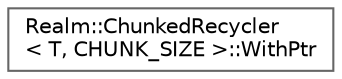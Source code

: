 digraph "Graphical Class Hierarchy"
{
 // LATEX_PDF_SIZE
  bgcolor="transparent";
  edge [fontname=Helvetica,fontsize=10,labelfontname=Helvetica,labelfontsize=10];
  node [fontname=Helvetica,fontsize=10,shape=box,height=0.2,width=0.4];
  rankdir="LR";
  Node0 [id="Node000000",label="Realm::ChunkedRecycler\l\< T, CHUNK_SIZE \>::WithPtr",height=0.2,width=0.4,color="grey40", fillcolor="white", style="filled",URL="$structRealm_1_1ChunkedRecycler_1_1WithPtr.html",tooltip=" "];
}
